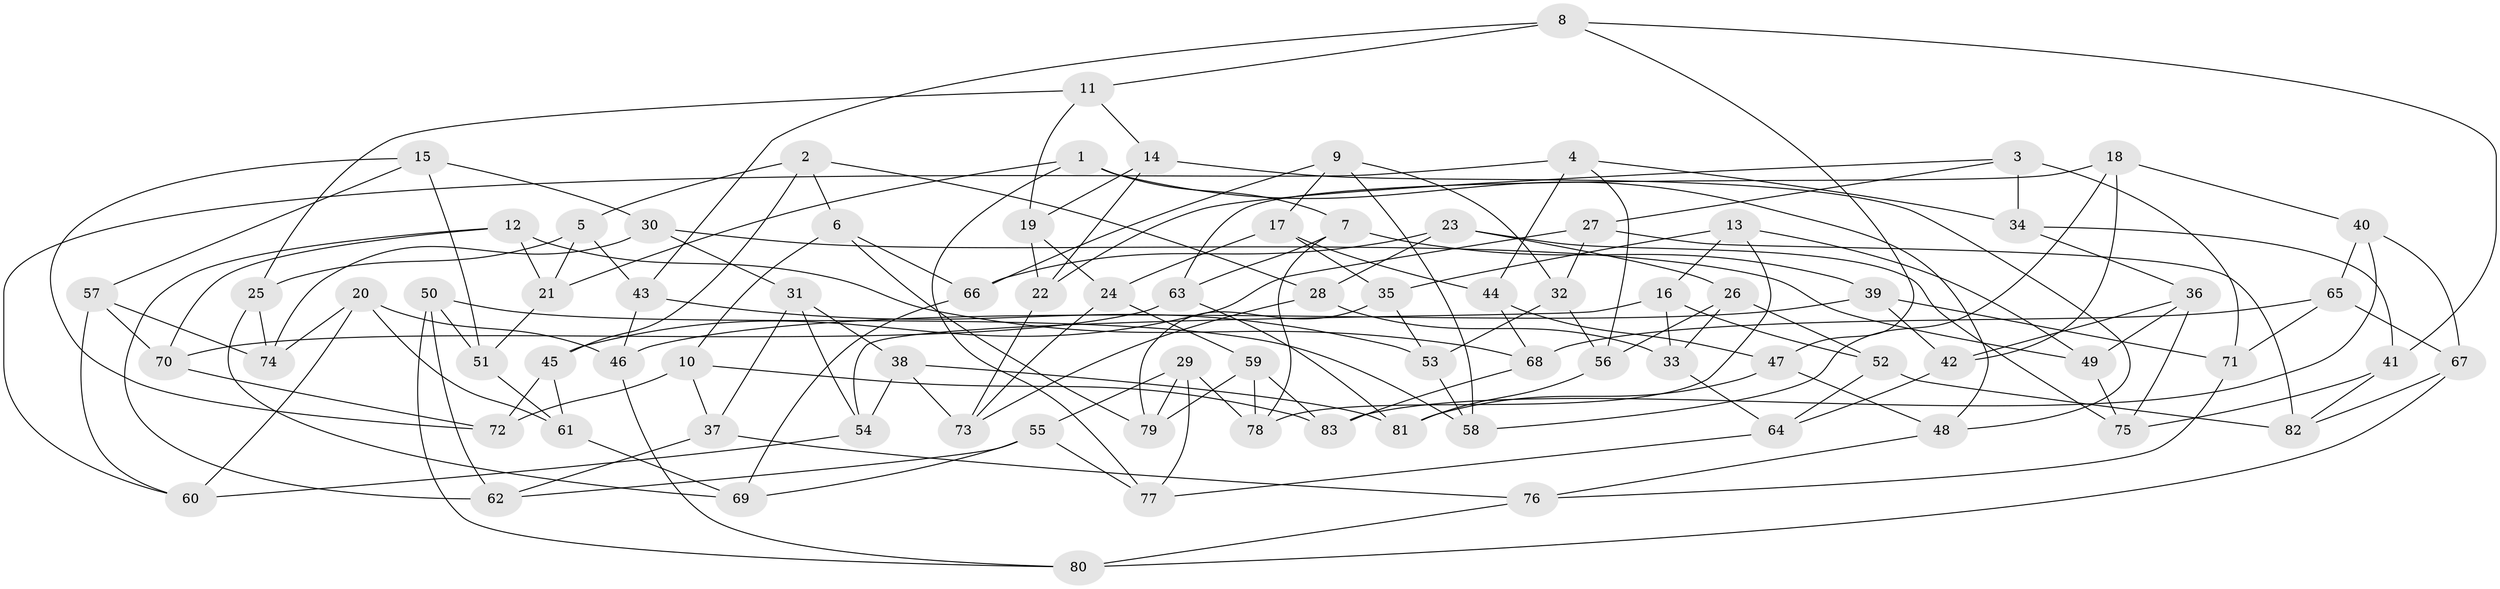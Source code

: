// Generated by graph-tools (version 1.1) at 2025/50/03/09/25 03:50:46]
// undirected, 83 vertices, 166 edges
graph export_dot {
graph [start="1"]
  node [color=gray90,style=filled];
  1;
  2;
  3;
  4;
  5;
  6;
  7;
  8;
  9;
  10;
  11;
  12;
  13;
  14;
  15;
  16;
  17;
  18;
  19;
  20;
  21;
  22;
  23;
  24;
  25;
  26;
  27;
  28;
  29;
  30;
  31;
  32;
  33;
  34;
  35;
  36;
  37;
  38;
  39;
  40;
  41;
  42;
  43;
  44;
  45;
  46;
  47;
  48;
  49;
  50;
  51;
  52;
  53;
  54;
  55;
  56;
  57;
  58;
  59;
  60;
  61;
  62;
  63;
  64;
  65;
  66;
  67;
  68;
  69;
  70;
  71;
  72;
  73;
  74;
  75;
  76;
  77;
  78;
  79;
  80;
  81;
  82;
  83;
  1 -- 21;
  1 -- 48;
  1 -- 77;
  1 -- 7;
  2 -- 28;
  2 -- 6;
  2 -- 5;
  2 -- 45;
  3 -- 71;
  3 -- 34;
  3 -- 27;
  3 -- 22;
  4 -- 44;
  4 -- 56;
  4 -- 60;
  4 -- 34;
  5 -- 25;
  5 -- 21;
  5 -- 43;
  6 -- 10;
  6 -- 79;
  6 -- 66;
  7 -- 78;
  7 -- 63;
  7 -- 39;
  8 -- 11;
  8 -- 43;
  8 -- 41;
  8 -- 47;
  9 -- 17;
  9 -- 32;
  9 -- 58;
  9 -- 66;
  10 -- 72;
  10 -- 83;
  10 -- 37;
  11 -- 25;
  11 -- 19;
  11 -- 14;
  12 -- 21;
  12 -- 70;
  12 -- 62;
  12 -- 68;
  13 -- 78;
  13 -- 16;
  13 -- 49;
  13 -- 35;
  14 -- 19;
  14 -- 22;
  14 -- 48;
  15 -- 30;
  15 -- 72;
  15 -- 51;
  15 -- 57;
  16 -- 52;
  16 -- 54;
  16 -- 33;
  17 -- 44;
  17 -- 35;
  17 -- 24;
  18 -- 42;
  18 -- 40;
  18 -- 58;
  18 -- 63;
  19 -- 22;
  19 -- 24;
  20 -- 61;
  20 -- 60;
  20 -- 74;
  20 -- 46;
  21 -- 51;
  22 -- 73;
  23 -- 66;
  23 -- 75;
  23 -- 28;
  23 -- 26;
  24 -- 73;
  24 -- 59;
  25 -- 69;
  25 -- 74;
  26 -- 52;
  26 -- 33;
  26 -- 56;
  27 -- 82;
  27 -- 45;
  27 -- 32;
  28 -- 33;
  28 -- 73;
  29 -- 79;
  29 -- 55;
  29 -- 77;
  29 -- 78;
  30 -- 49;
  30 -- 31;
  30 -- 74;
  31 -- 54;
  31 -- 37;
  31 -- 38;
  32 -- 56;
  32 -- 53;
  33 -- 64;
  34 -- 41;
  34 -- 36;
  35 -- 79;
  35 -- 53;
  36 -- 49;
  36 -- 75;
  36 -- 42;
  37 -- 62;
  37 -- 76;
  38 -- 73;
  38 -- 81;
  38 -- 54;
  39 -- 71;
  39 -- 46;
  39 -- 42;
  40 -- 65;
  40 -- 83;
  40 -- 67;
  41 -- 75;
  41 -- 82;
  42 -- 64;
  43 -- 53;
  43 -- 46;
  44 -- 47;
  44 -- 68;
  45 -- 72;
  45 -- 61;
  46 -- 80;
  47 -- 48;
  47 -- 81;
  48 -- 76;
  49 -- 75;
  50 -- 62;
  50 -- 58;
  50 -- 51;
  50 -- 80;
  51 -- 61;
  52 -- 64;
  52 -- 82;
  53 -- 58;
  54 -- 60;
  55 -- 62;
  55 -- 77;
  55 -- 69;
  56 -- 81;
  57 -- 70;
  57 -- 60;
  57 -- 74;
  59 -- 79;
  59 -- 78;
  59 -- 83;
  61 -- 69;
  63 -- 70;
  63 -- 81;
  64 -- 77;
  65 -- 67;
  65 -- 71;
  65 -- 68;
  66 -- 69;
  67 -- 82;
  67 -- 80;
  68 -- 83;
  70 -- 72;
  71 -- 76;
  76 -- 80;
}

